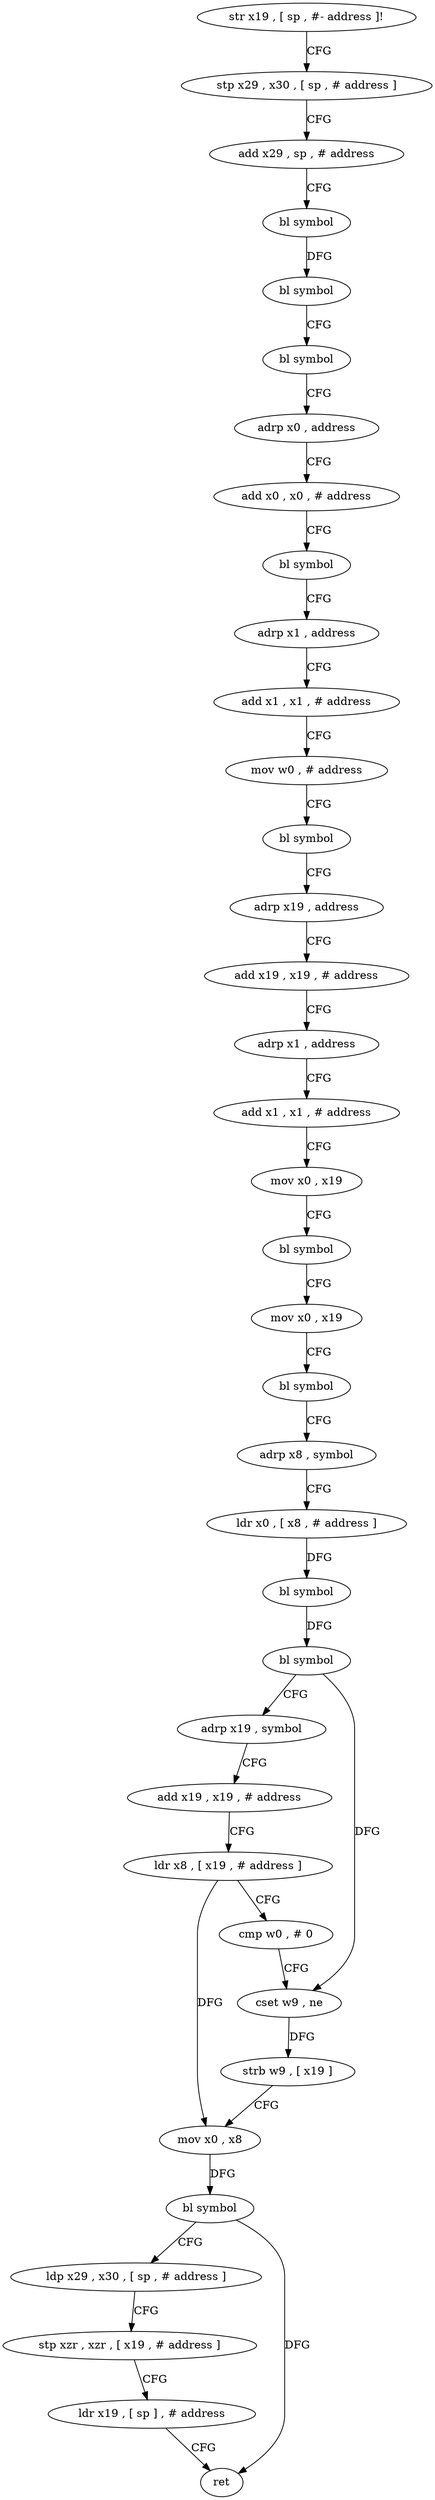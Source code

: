 digraph "func" {
"4211420" [label = "str x19 , [ sp , #- address ]!" ]
"4211424" [label = "stp x29 , x30 , [ sp , # address ]" ]
"4211428" [label = "add x29 , sp , # address" ]
"4211432" [label = "bl symbol" ]
"4211436" [label = "bl symbol" ]
"4211440" [label = "bl symbol" ]
"4211444" [label = "adrp x0 , address" ]
"4211448" [label = "add x0 , x0 , # address" ]
"4211452" [label = "bl symbol" ]
"4211456" [label = "adrp x1 , address" ]
"4211460" [label = "add x1 , x1 , # address" ]
"4211464" [label = "mov w0 , # address" ]
"4211468" [label = "bl symbol" ]
"4211472" [label = "adrp x19 , address" ]
"4211476" [label = "add x19 , x19 , # address" ]
"4211480" [label = "adrp x1 , address" ]
"4211484" [label = "add x1 , x1 , # address" ]
"4211488" [label = "mov x0 , x19" ]
"4211492" [label = "bl symbol" ]
"4211496" [label = "mov x0 , x19" ]
"4211500" [label = "bl symbol" ]
"4211504" [label = "adrp x8 , symbol" ]
"4211508" [label = "ldr x0 , [ x8 , # address ]" ]
"4211512" [label = "bl symbol" ]
"4211516" [label = "bl symbol" ]
"4211520" [label = "adrp x19 , symbol" ]
"4211524" [label = "add x19 , x19 , # address" ]
"4211528" [label = "ldr x8 , [ x19 , # address ]" ]
"4211532" [label = "cmp w0 , # 0" ]
"4211536" [label = "cset w9 , ne" ]
"4211540" [label = "strb w9 , [ x19 ]" ]
"4211544" [label = "mov x0 , x8" ]
"4211548" [label = "bl symbol" ]
"4211552" [label = "ldp x29 , x30 , [ sp , # address ]" ]
"4211556" [label = "stp xzr , xzr , [ x19 , # address ]" ]
"4211560" [label = "ldr x19 , [ sp ] , # address" ]
"4211564" [label = "ret" ]
"4211420" -> "4211424" [ label = "CFG" ]
"4211424" -> "4211428" [ label = "CFG" ]
"4211428" -> "4211432" [ label = "CFG" ]
"4211432" -> "4211436" [ label = "DFG" ]
"4211436" -> "4211440" [ label = "CFG" ]
"4211440" -> "4211444" [ label = "CFG" ]
"4211444" -> "4211448" [ label = "CFG" ]
"4211448" -> "4211452" [ label = "CFG" ]
"4211452" -> "4211456" [ label = "CFG" ]
"4211456" -> "4211460" [ label = "CFG" ]
"4211460" -> "4211464" [ label = "CFG" ]
"4211464" -> "4211468" [ label = "CFG" ]
"4211468" -> "4211472" [ label = "CFG" ]
"4211472" -> "4211476" [ label = "CFG" ]
"4211476" -> "4211480" [ label = "CFG" ]
"4211480" -> "4211484" [ label = "CFG" ]
"4211484" -> "4211488" [ label = "CFG" ]
"4211488" -> "4211492" [ label = "CFG" ]
"4211492" -> "4211496" [ label = "CFG" ]
"4211496" -> "4211500" [ label = "CFG" ]
"4211500" -> "4211504" [ label = "CFG" ]
"4211504" -> "4211508" [ label = "CFG" ]
"4211508" -> "4211512" [ label = "DFG" ]
"4211512" -> "4211516" [ label = "DFG" ]
"4211516" -> "4211520" [ label = "CFG" ]
"4211516" -> "4211536" [ label = "DFG" ]
"4211520" -> "4211524" [ label = "CFG" ]
"4211524" -> "4211528" [ label = "CFG" ]
"4211528" -> "4211532" [ label = "CFG" ]
"4211528" -> "4211544" [ label = "DFG" ]
"4211532" -> "4211536" [ label = "CFG" ]
"4211536" -> "4211540" [ label = "DFG" ]
"4211540" -> "4211544" [ label = "CFG" ]
"4211544" -> "4211548" [ label = "DFG" ]
"4211548" -> "4211552" [ label = "CFG" ]
"4211548" -> "4211564" [ label = "DFG" ]
"4211552" -> "4211556" [ label = "CFG" ]
"4211556" -> "4211560" [ label = "CFG" ]
"4211560" -> "4211564" [ label = "CFG" ]
}
